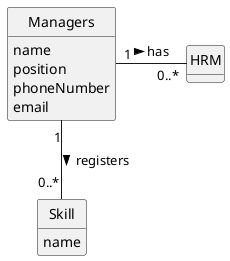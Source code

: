 @startuml
skinparam monochrome true
skinparam packageStyle rectangle
skinparam shadowing false

'left to right direction

skinparam classAttributeIconSize 0

hide circle
hide methods


class Managers {
    name
    position
    phoneNumber
    email
}

class Skill{
    name
}


class HRM{

}

'Platform "1" -- "*" Organization : has registered >
Managers "1" - "0..*" HRM: has >
'Task "*" -- "1" Employee: created by >
Managers "1" -- "0..*" Skill : registers >
'Employee "0..1" -- "1" User: acts as >
@enduml